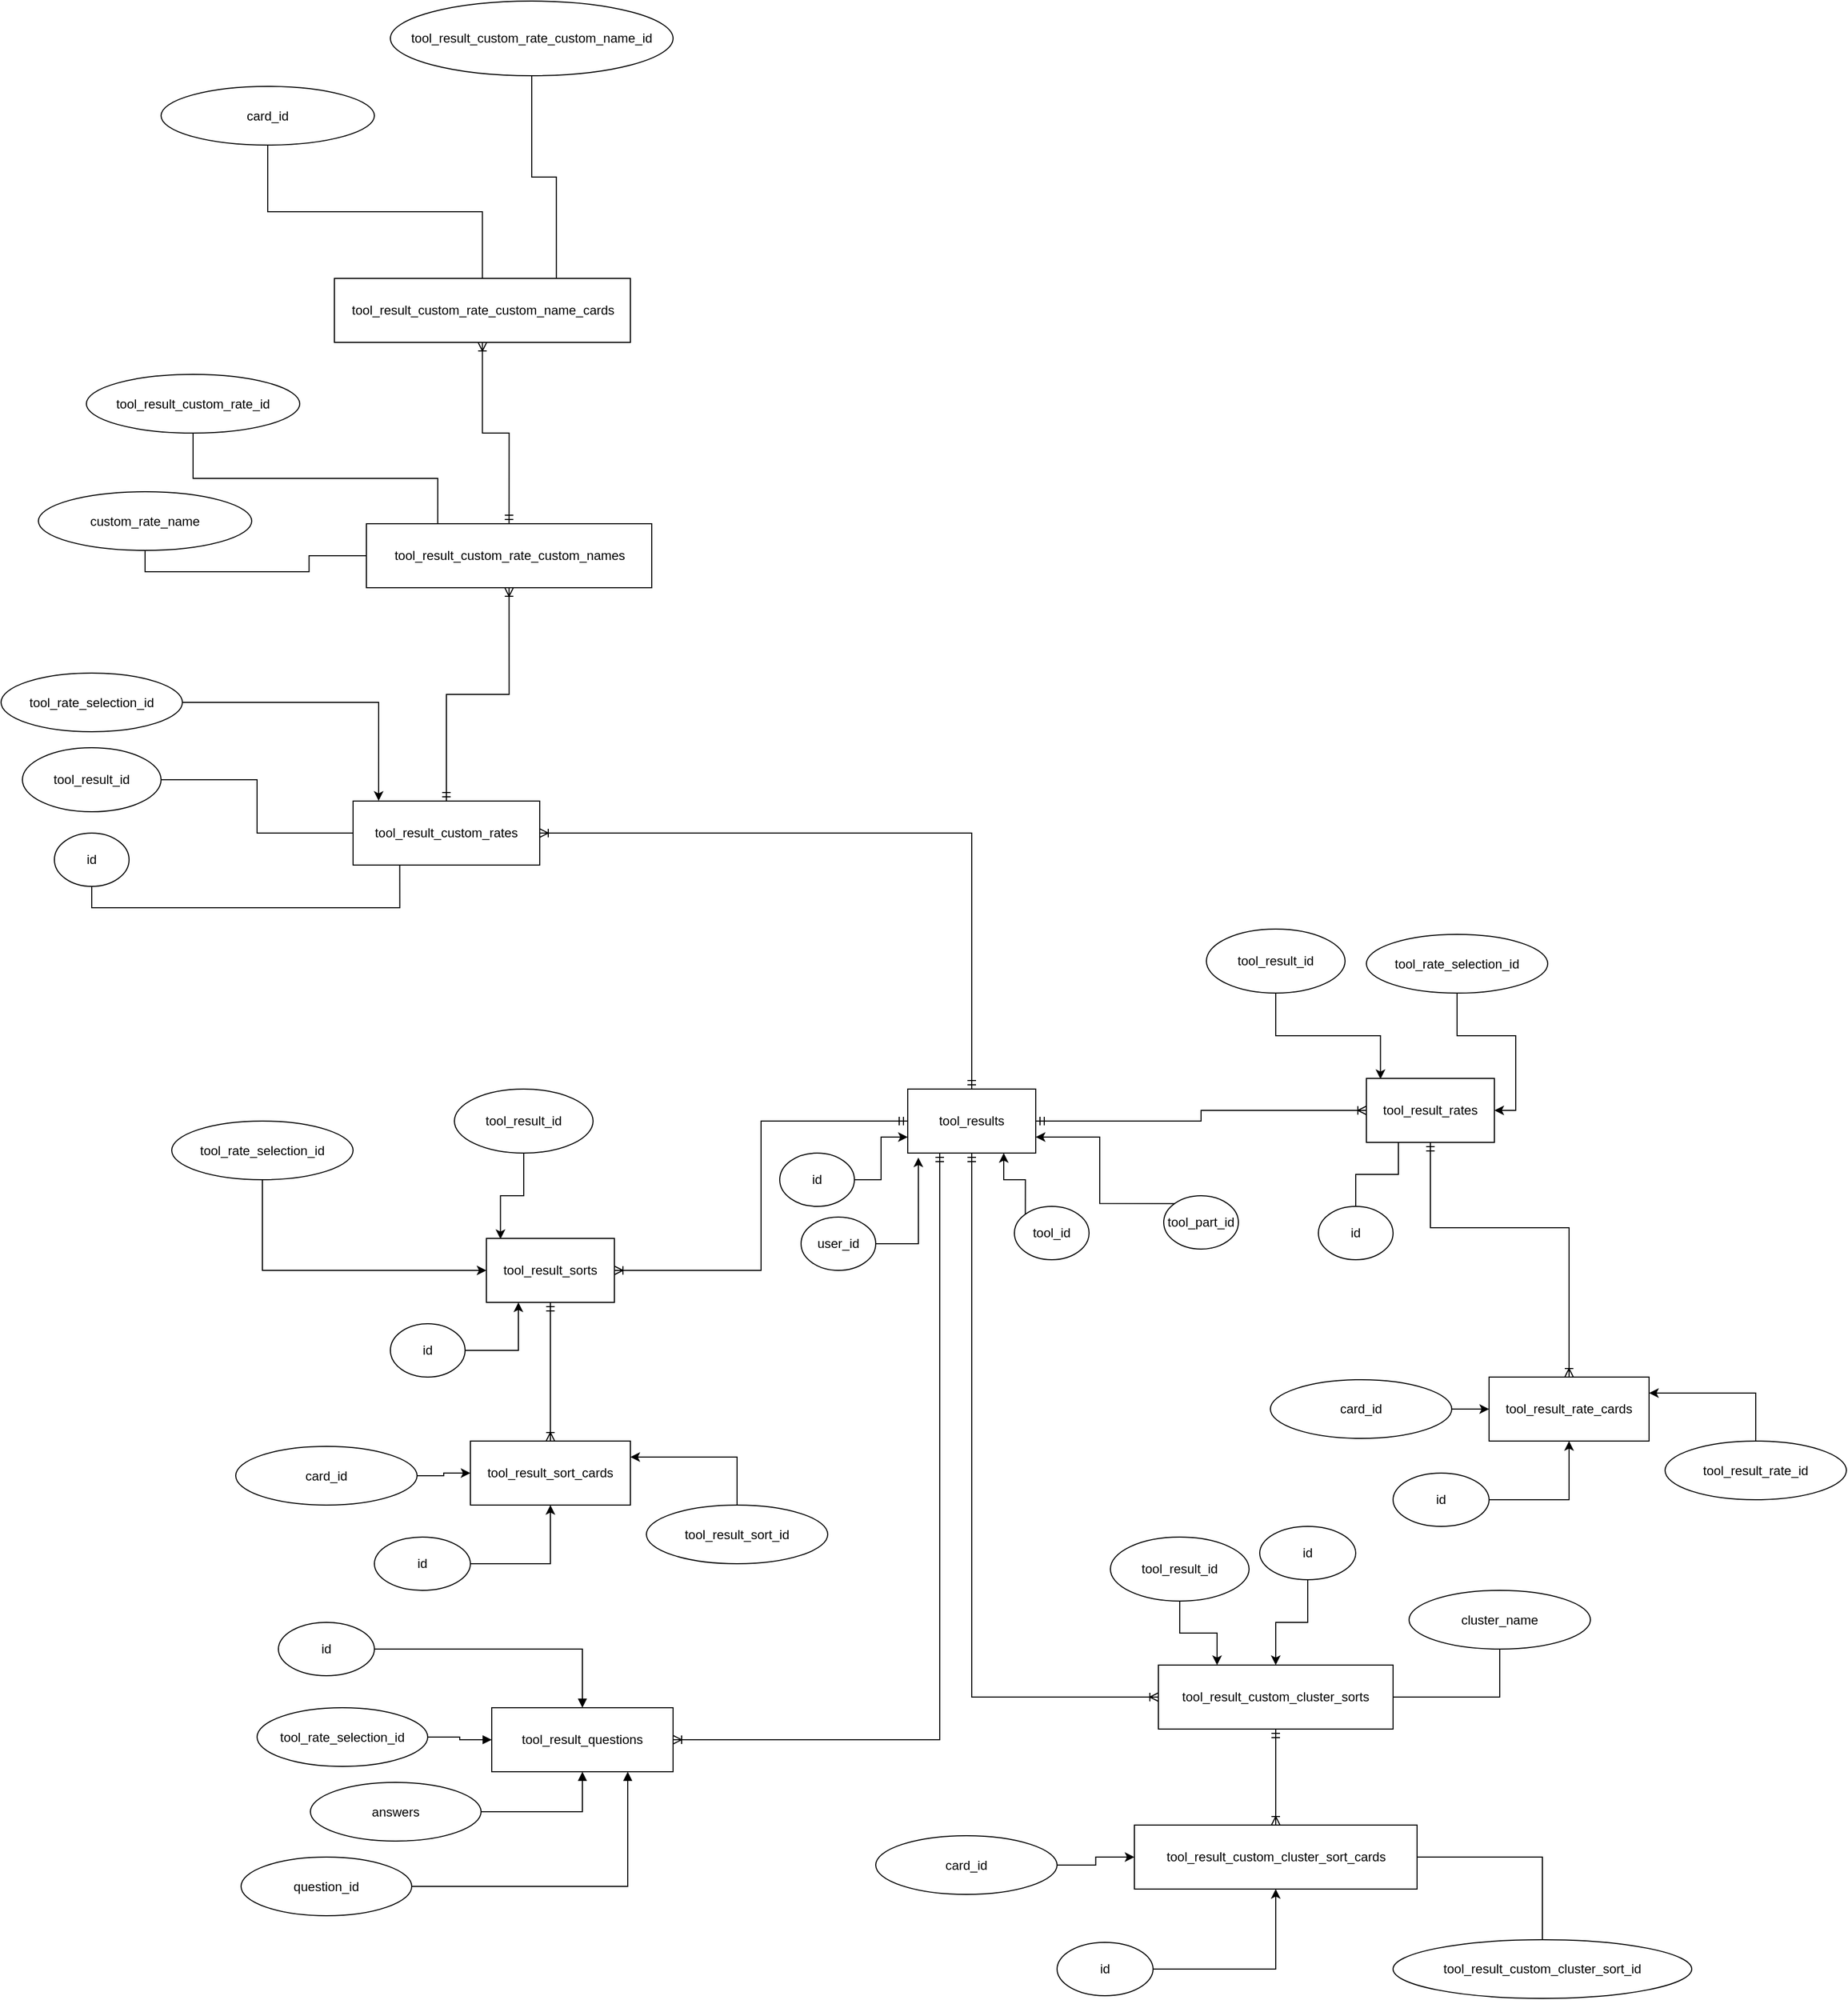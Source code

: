 <mxfile version="14.8.6" type="github">
  <diagram id="s0kK3envSmm_vPZ5UdHi" name="Page-1">
    <mxGraphModel dx="2071" dy="1744" grid="1" gridSize="10" guides="1" tooltips="1" connect="1" arrows="1" fold="1" page="1" pageScale="1" pageWidth="850" pageHeight="1100" math="0" shadow="0">
      <root>
        <mxCell id="0" />
        <mxCell id="1" parent="0" />
        <mxCell id="IBH5QyoZwOED5b6Hb1C7-21" style="edgeStyle=orthogonalEdgeStyle;rounded=0;orthogonalLoop=1;jettySize=auto;html=1;exitX=1;exitY=0.5;exitDx=0;exitDy=0;endArrow=ERoneToMany;endFill=0;startArrow=ERmandOne;startFill=0;" parent="1" source="IBH5QyoZwOED5b6Hb1C7-1" target="IBH5QyoZwOED5b6Hb1C7-9" edge="1">
          <mxGeometry relative="1" as="geometry" />
        </mxCell>
        <mxCell id="1Lqj4-aU47I2CfEqmCzf-34" style="edgeStyle=orthogonalEdgeStyle;rounded=0;orthogonalLoop=1;jettySize=auto;html=1;exitX=0;exitY=0.5;exitDx=0;exitDy=0;entryX=1;entryY=0.5;entryDx=0;entryDy=0;endArrow=ERoneToMany;endFill=0;startArrow=ERmandOne;startFill=0;" parent="1" source="IBH5QyoZwOED5b6Hb1C7-1" target="1Lqj4-aU47I2CfEqmCzf-14" edge="1">
          <mxGeometry relative="1" as="geometry" />
        </mxCell>
        <mxCell id="1Lqj4-aU47I2CfEqmCzf-50" style="edgeStyle=orthogonalEdgeStyle;rounded=0;orthogonalLoop=1;jettySize=auto;html=1;exitX=0.25;exitY=1;exitDx=0;exitDy=0;entryX=1;entryY=0.5;entryDx=0;entryDy=0;startArrow=ERmandOne;startFill=0;endArrow=ERoneToMany;endFill=0;" parent="1" source="IBH5QyoZwOED5b6Hb1C7-1" target="1Lqj4-aU47I2CfEqmCzf-37" edge="1">
          <mxGeometry relative="1" as="geometry" />
        </mxCell>
        <mxCell id="ljA7cv0OlBiPl5dgkO5F-6" style="edgeStyle=orthogonalEdgeStyle;rounded=0;orthogonalLoop=1;jettySize=auto;html=1;exitX=0.5;exitY=1;exitDx=0;exitDy=0;entryX=0;entryY=0.5;entryDx=0;entryDy=0;startArrow=ERmandOne;startFill=0;endArrow=ERoneToMany;endFill=0;" parent="1" source="IBH5QyoZwOED5b6Hb1C7-1" target="ljA7cv0OlBiPl5dgkO5F-1" edge="1">
          <mxGeometry relative="1" as="geometry" />
        </mxCell>
        <mxCell id="IBH5QyoZwOED5b6Hb1C7-1" value="tool_results" style="rounded=0;whiteSpace=wrap;html=1;" parent="1" vertex="1">
          <mxGeometry x="170" y="170" width="120" height="60" as="geometry" />
        </mxCell>
        <mxCell id="b0UbF2IqYbmgygXNMMR_-5" style="edgeStyle=orthogonalEdgeStyle;rounded=0;orthogonalLoop=1;jettySize=auto;html=1;exitX=1;exitY=0.5;exitDx=0;exitDy=0;entryX=0.083;entryY=1.07;entryDx=0;entryDy=0;entryPerimeter=0;" parent="1" source="IBH5QyoZwOED5b6Hb1C7-3" target="IBH5QyoZwOED5b6Hb1C7-1" edge="1">
          <mxGeometry relative="1" as="geometry" />
        </mxCell>
        <mxCell id="IBH5QyoZwOED5b6Hb1C7-3" value="user_id" style="ellipse;whiteSpace=wrap;html=1;" parent="1" vertex="1">
          <mxGeometry x="70" y="290" width="70" height="50" as="geometry" />
        </mxCell>
        <mxCell id="b0UbF2IqYbmgygXNMMR_-3" style="edgeStyle=orthogonalEdgeStyle;rounded=0;orthogonalLoop=1;jettySize=auto;html=1;exitX=0;exitY=0;exitDx=0;exitDy=0;entryX=0.75;entryY=1;entryDx=0;entryDy=0;" parent="1" source="IBH5QyoZwOED5b6Hb1C7-5" target="IBH5QyoZwOED5b6Hb1C7-1" edge="1">
          <mxGeometry relative="1" as="geometry" />
        </mxCell>
        <mxCell id="IBH5QyoZwOED5b6Hb1C7-5" value="tool_id" style="ellipse;whiteSpace=wrap;html=1;" parent="1" vertex="1">
          <mxGeometry x="270" y="280" width="70" height="50" as="geometry" />
        </mxCell>
        <mxCell id="IBH5QyoZwOED5b6Hb1C7-25" style="edgeStyle=orthogonalEdgeStyle;rounded=0;orthogonalLoop=1;jettySize=auto;html=1;exitX=0.5;exitY=1;exitDx=0;exitDy=0;entryX=0.5;entryY=0;entryDx=0;entryDy=0;startArrow=ERmandOne;startFill=0;endArrow=ERoneToMany;endFill=0;" parent="1" source="IBH5QyoZwOED5b6Hb1C7-9" target="IBH5QyoZwOED5b6Hb1C7-22" edge="1">
          <mxGeometry relative="1" as="geometry">
            <Array as="points">
              <mxPoint x="660" y="300" />
              <mxPoint x="790" y="300" />
            </Array>
          </mxGeometry>
        </mxCell>
        <mxCell id="IBH5QyoZwOED5b6Hb1C7-9" value="tool_result_rates" style="rounded=0;whiteSpace=wrap;html=1;" parent="1" vertex="1">
          <mxGeometry x="600" y="160" width="120" height="60" as="geometry" />
        </mxCell>
        <mxCell id="1Lqj4-aU47I2CfEqmCzf-36" style="edgeStyle=orthogonalEdgeStyle;rounded=0;orthogonalLoop=1;jettySize=auto;html=1;exitX=0.5;exitY=0;exitDx=0;exitDy=0;entryX=0.25;entryY=1;entryDx=0;entryDy=0;startArrow=none;startFill=0;endArrow=none;endFill=0;" parent="1" source="IBH5QyoZwOED5b6Hb1C7-10" target="IBH5QyoZwOED5b6Hb1C7-9" edge="1">
          <mxGeometry relative="1" as="geometry" />
        </mxCell>
        <mxCell id="IBH5QyoZwOED5b6Hb1C7-10" value="id" style="ellipse;whiteSpace=wrap;html=1;" parent="1" vertex="1">
          <mxGeometry x="555" y="280" width="70" height="50" as="geometry" />
        </mxCell>
        <mxCell id="IBH5QyoZwOED5b6Hb1C7-17" style="edgeStyle=orthogonalEdgeStyle;rounded=0;orthogonalLoop=1;jettySize=auto;html=1;exitX=0.5;exitY=1;exitDx=0;exitDy=0;entryX=0.11;entryY=0.01;entryDx=0;entryDy=0;entryPerimeter=0;" parent="1" source="IBH5QyoZwOED5b6Hb1C7-12" target="IBH5QyoZwOED5b6Hb1C7-9" edge="1">
          <mxGeometry relative="1" as="geometry" />
        </mxCell>
        <mxCell id="IBH5QyoZwOED5b6Hb1C7-12" value="tool_result_id" style="ellipse;whiteSpace=wrap;html=1;" parent="1" vertex="1">
          <mxGeometry x="450" y="20" width="130" height="60" as="geometry" />
        </mxCell>
        <mxCell id="IBH5QyoZwOED5b6Hb1C7-22" value="tool_result_rate_cards" style="rounded=0;whiteSpace=wrap;html=1;" parent="1" vertex="1">
          <mxGeometry x="715" y="440" width="150" height="60" as="geometry" />
        </mxCell>
        <mxCell id="1Lqj4-aU47I2CfEqmCzf-3" style="edgeStyle=orthogonalEdgeStyle;rounded=0;orthogonalLoop=1;jettySize=auto;html=1;exitX=0.5;exitY=1;exitDx=0;exitDy=0;entryX=1;entryY=0.5;entryDx=0;entryDy=0;" parent="1" source="IBH5QyoZwOED5b6Hb1C7-23" target="IBH5QyoZwOED5b6Hb1C7-9" edge="1">
          <mxGeometry relative="1" as="geometry" />
        </mxCell>
        <mxCell id="IBH5QyoZwOED5b6Hb1C7-23" value="tool_rate_selection_id" style="ellipse;whiteSpace=wrap;html=1;" parent="1" vertex="1">
          <mxGeometry x="600" y="25" width="170" height="55" as="geometry" />
        </mxCell>
        <mxCell id="1Lqj4-aU47I2CfEqmCzf-4" style="edgeStyle=orthogonalEdgeStyle;rounded=0;orthogonalLoop=1;jettySize=auto;html=1;exitX=1;exitY=0.5;exitDx=0;exitDy=0;" parent="1" source="IBH5QyoZwOED5b6Hb1C7-26" target="IBH5QyoZwOED5b6Hb1C7-22" edge="1">
          <mxGeometry relative="1" as="geometry" />
        </mxCell>
        <mxCell id="IBH5QyoZwOED5b6Hb1C7-26" value="id" style="ellipse;whiteSpace=wrap;html=1;" parent="1" vertex="1">
          <mxGeometry x="625" y="530" width="90" height="50" as="geometry" />
        </mxCell>
        <mxCell id="b0UbF2IqYbmgygXNMMR_-7" style="edgeStyle=orthogonalEdgeStyle;rounded=0;orthogonalLoop=1;jettySize=auto;html=1;exitX=1;exitY=0.5;exitDx=0;exitDy=0;entryX=0;entryY=0.75;entryDx=0;entryDy=0;" parent="1" source="1Lqj4-aU47I2CfEqmCzf-1" target="IBH5QyoZwOED5b6Hb1C7-1" edge="1">
          <mxGeometry relative="1" as="geometry" />
        </mxCell>
        <mxCell id="1Lqj4-aU47I2CfEqmCzf-1" value="id" style="ellipse;whiteSpace=wrap;html=1;" parent="1" vertex="1">
          <mxGeometry x="50" y="230" width="70" height="50" as="geometry" />
        </mxCell>
        <mxCell id="1Lqj4-aU47I2CfEqmCzf-6" style="edgeStyle=orthogonalEdgeStyle;rounded=0;orthogonalLoop=1;jettySize=auto;html=1;exitX=0.5;exitY=0;exitDx=0;exitDy=0;entryX=1;entryY=0.25;entryDx=0;entryDy=0;" parent="1" source="1Lqj4-aU47I2CfEqmCzf-5" target="IBH5QyoZwOED5b6Hb1C7-22" edge="1">
          <mxGeometry relative="1" as="geometry" />
        </mxCell>
        <mxCell id="1Lqj4-aU47I2CfEqmCzf-5" value="tool_result_rate_id" style="ellipse;whiteSpace=wrap;html=1;" parent="1" vertex="1">
          <mxGeometry x="880" y="500" width="170" height="55" as="geometry" />
        </mxCell>
        <mxCell id="1Lqj4-aU47I2CfEqmCzf-8" style="edgeStyle=orthogonalEdgeStyle;rounded=0;orthogonalLoop=1;jettySize=auto;html=1;exitX=1;exitY=0.5;exitDx=0;exitDy=0;" parent="1" source="1Lqj4-aU47I2CfEqmCzf-7" target="IBH5QyoZwOED5b6Hb1C7-22" edge="1">
          <mxGeometry relative="1" as="geometry" />
        </mxCell>
        <mxCell id="1Lqj4-aU47I2CfEqmCzf-7" value="card_id" style="ellipse;whiteSpace=wrap;html=1;" parent="1" vertex="1">
          <mxGeometry x="510" y="442.5" width="170" height="55" as="geometry" />
        </mxCell>
        <mxCell id="1Lqj4-aU47I2CfEqmCzf-13" style="edgeStyle=orthogonalEdgeStyle;rounded=0;orthogonalLoop=1;jettySize=auto;html=1;exitX=0.5;exitY=1;exitDx=0;exitDy=0;entryX=0.5;entryY=0;entryDx=0;entryDy=0;startArrow=ERmandOne;startFill=0;endArrow=ERoneToMany;endFill=0;" parent="1" source="1Lqj4-aU47I2CfEqmCzf-14" target="1Lqj4-aU47I2CfEqmCzf-19" edge="1">
          <mxGeometry relative="1" as="geometry" />
        </mxCell>
        <mxCell id="1Lqj4-aU47I2CfEqmCzf-14" value="tool_result_sorts" style="rounded=0;whiteSpace=wrap;html=1;" parent="1" vertex="1">
          <mxGeometry x="-225" y="310" width="120" height="60" as="geometry" />
        </mxCell>
        <mxCell id="1Lqj4-aU47I2CfEqmCzf-15" style="edgeStyle=orthogonalEdgeStyle;rounded=0;orthogonalLoop=1;jettySize=auto;html=1;exitX=1;exitY=0.5;exitDx=0;exitDy=0;entryX=0.25;entryY=1;entryDx=0;entryDy=0;" parent="1" source="1Lqj4-aU47I2CfEqmCzf-16" target="1Lqj4-aU47I2CfEqmCzf-14" edge="1">
          <mxGeometry relative="1" as="geometry" />
        </mxCell>
        <mxCell id="1Lqj4-aU47I2CfEqmCzf-16" value="id" style="ellipse;whiteSpace=wrap;html=1;" parent="1" vertex="1">
          <mxGeometry x="-315" y="390" width="70" height="50" as="geometry" />
        </mxCell>
        <mxCell id="1Lqj4-aU47I2CfEqmCzf-17" style="edgeStyle=orthogonalEdgeStyle;rounded=0;orthogonalLoop=1;jettySize=auto;html=1;exitX=0.5;exitY=1;exitDx=0;exitDy=0;entryX=0.11;entryY=0.01;entryDx=0;entryDy=0;entryPerimeter=0;" parent="1" source="1Lqj4-aU47I2CfEqmCzf-18" target="1Lqj4-aU47I2CfEqmCzf-14" edge="1">
          <mxGeometry relative="1" as="geometry" />
        </mxCell>
        <mxCell id="1Lqj4-aU47I2CfEqmCzf-18" value="tool_result_id" style="ellipse;whiteSpace=wrap;html=1;" parent="1" vertex="1">
          <mxGeometry x="-255" y="170" width="130" height="60" as="geometry" />
        </mxCell>
        <mxCell id="1Lqj4-aU47I2CfEqmCzf-19" value="tool_result_sort_cards" style="rounded=0;whiteSpace=wrap;html=1;" parent="1" vertex="1">
          <mxGeometry x="-240" y="500" width="150" height="60" as="geometry" />
        </mxCell>
        <mxCell id="1Lqj4-aU47I2CfEqmCzf-33" style="edgeStyle=orthogonalEdgeStyle;rounded=0;orthogonalLoop=1;jettySize=auto;html=1;exitX=0.5;exitY=1;exitDx=0;exitDy=0;entryX=0;entryY=0.5;entryDx=0;entryDy=0;" parent="1" source="1Lqj4-aU47I2CfEqmCzf-21" target="1Lqj4-aU47I2CfEqmCzf-14" edge="1">
          <mxGeometry relative="1" as="geometry" />
        </mxCell>
        <mxCell id="1Lqj4-aU47I2CfEqmCzf-21" value="tool_rate_selection_id" style="ellipse;whiteSpace=wrap;html=1;" parent="1" vertex="1">
          <mxGeometry x="-520" y="200" width="170" height="55" as="geometry" />
        </mxCell>
        <mxCell id="1Lqj4-aU47I2CfEqmCzf-22" style="edgeStyle=orthogonalEdgeStyle;rounded=0;orthogonalLoop=1;jettySize=auto;html=1;exitX=1;exitY=0.5;exitDx=0;exitDy=0;" parent="1" source="1Lqj4-aU47I2CfEqmCzf-23" target="1Lqj4-aU47I2CfEqmCzf-19" edge="1">
          <mxGeometry relative="1" as="geometry" />
        </mxCell>
        <mxCell id="1Lqj4-aU47I2CfEqmCzf-23" value="id" style="ellipse;whiteSpace=wrap;html=1;" parent="1" vertex="1">
          <mxGeometry x="-330" y="590" width="90" height="50" as="geometry" />
        </mxCell>
        <mxCell id="1Lqj4-aU47I2CfEqmCzf-24" style="edgeStyle=orthogonalEdgeStyle;rounded=0;orthogonalLoop=1;jettySize=auto;html=1;exitX=0.5;exitY=0;exitDx=0;exitDy=0;entryX=1;entryY=0.25;entryDx=0;entryDy=0;" parent="1" source="1Lqj4-aU47I2CfEqmCzf-25" target="1Lqj4-aU47I2CfEqmCzf-19" edge="1">
          <mxGeometry relative="1" as="geometry" />
        </mxCell>
        <mxCell id="1Lqj4-aU47I2CfEqmCzf-25" value="tool_result_sort_id" style="ellipse;whiteSpace=wrap;html=1;" parent="1" vertex="1">
          <mxGeometry x="-75" y="560" width="170" height="55" as="geometry" />
        </mxCell>
        <mxCell id="1Lqj4-aU47I2CfEqmCzf-31" style="edgeStyle=orthogonalEdgeStyle;rounded=0;orthogonalLoop=1;jettySize=auto;html=1;exitX=1;exitY=0.5;exitDx=0;exitDy=0;" parent="1" source="1Lqj4-aU47I2CfEqmCzf-27" target="1Lqj4-aU47I2CfEqmCzf-19" edge="1">
          <mxGeometry relative="1" as="geometry" />
        </mxCell>
        <mxCell id="1Lqj4-aU47I2CfEqmCzf-27" value="card_id" style="ellipse;whiteSpace=wrap;html=1;" parent="1" vertex="1">
          <mxGeometry x="-460" y="505" width="170" height="55" as="geometry" />
        </mxCell>
        <mxCell id="1Lqj4-aU47I2CfEqmCzf-37" value="tool_result_questions" style="rounded=0;whiteSpace=wrap;html=1;" parent="1" vertex="1">
          <mxGeometry x="-220" y="750" width="170" height="60" as="geometry" />
        </mxCell>
        <mxCell id="1Lqj4-aU47I2CfEqmCzf-41" style="edgeStyle=orthogonalEdgeStyle;rounded=0;orthogonalLoop=1;jettySize=auto;html=1;exitX=1;exitY=0.5;exitDx=0;exitDy=0;startArrow=none;startFill=0;endArrow=block;endFill=1;" parent="1" source="1Lqj4-aU47I2CfEqmCzf-38" target="1Lqj4-aU47I2CfEqmCzf-37" edge="1">
          <mxGeometry relative="1" as="geometry" />
        </mxCell>
        <mxCell id="1Lqj4-aU47I2CfEqmCzf-38" value="tool_rate_selection_id" style="ellipse;whiteSpace=wrap;html=1;" parent="1" vertex="1">
          <mxGeometry x="-440" y="750" width="160" height="55" as="geometry" />
        </mxCell>
        <mxCell id="1Lqj4-aU47I2CfEqmCzf-40" value="" style="edgeStyle=orthogonalEdgeStyle;rounded=0;orthogonalLoop=1;jettySize=auto;html=1;startArrow=none;startFill=0;endArrow=block;endFill=1;" parent="1" source="1Lqj4-aU47I2CfEqmCzf-39" target="1Lqj4-aU47I2CfEqmCzf-37" edge="1">
          <mxGeometry relative="1" as="geometry" />
        </mxCell>
        <mxCell id="1Lqj4-aU47I2CfEqmCzf-39" value="id" style="ellipse;whiteSpace=wrap;html=1;" parent="1" vertex="1">
          <mxGeometry x="-420" y="670" width="90" height="50" as="geometry" />
        </mxCell>
        <mxCell id="1Lqj4-aU47I2CfEqmCzf-43" style="edgeStyle=orthogonalEdgeStyle;rounded=0;orthogonalLoop=1;jettySize=auto;html=1;exitX=1;exitY=0.5;exitDx=0;exitDy=0;startArrow=none;startFill=0;endArrow=block;endFill=1;" parent="1" source="1Lqj4-aU47I2CfEqmCzf-42" target="1Lqj4-aU47I2CfEqmCzf-37" edge="1">
          <mxGeometry relative="1" as="geometry" />
        </mxCell>
        <mxCell id="1Lqj4-aU47I2CfEqmCzf-42" value="answers" style="ellipse;whiteSpace=wrap;html=1;" parent="1" vertex="1">
          <mxGeometry x="-390" y="820" width="160" height="55" as="geometry" />
        </mxCell>
        <mxCell id="b0UbF2IqYbmgygXNMMR_-4" style="edgeStyle=orthogonalEdgeStyle;rounded=0;orthogonalLoop=1;jettySize=auto;html=1;exitX=0;exitY=0;exitDx=0;exitDy=0;entryX=1;entryY=0.75;entryDx=0;entryDy=0;" parent="1" source="1Lqj4-aU47I2CfEqmCzf-46" target="IBH5QyoZwOED5b6Hb1C7-1" edge="1">
          <mxGeometry relative="1" as="geometry" />
        </mxCell>
        <mxCell id="1Lqj4-aU47I2CfEqmCzf-46" value="tool_part_id" style="ellipse;whiteSpace=wrap;html=1;" parent="1" vertex="1">
          <mxGeometry x="410" y="270" width="70" height="50" as="geometry" />
        </mxCell>
        <mxCell id="1Lqj4-aU47I2CfEqmCzf-49" style="edgeStyle=orthogonalEdgeStyle;rounded=0;orthogonalLoop=1;jettySize=auto;html=1;exitX=1;exitY=0.5;exitDx=0;exitDy=0;entryX=0.75;entryY=1;entryDx=0;entryDy=0;startArrow=none;startFill=0;endArrow=block;endFill=1;" parent="1" source="1Lqj4-aU47I2CfEqmCzf-48" target="1Lqj4-aU47I2CfEqmCzf-37" edge="1">
          <mxGeometry relative="1" as="geometry" />
        </mxCell>
        <mxCell id="1Lqj4-aU47I2CfEqmCzf-48" value="question_id" style="ellipse;whiteSpace=wrap;html=1;" parent="1" vertex="1">
          <mxGeometry x="-455" y="890" width="160" height="55" as="geometry" />
        </mxCell>
        <mxCell id="ljA7cv0OlBiPl5dgkO5F-14" style="edgeStyle=orthogonalEdgeStyle;rounded=0;orthogonalLoop=1;jettySize=auto;html=1;exitX=0.5;exitY=1;exitDx=0;exitDy=0;entryX=0.5;entryY=0;entryDx=0;entryDy=0;startArrow=ERmandOne;startFill=0;endArrow=ERoneToMany;endFill=0;" parent="1" source="ljA7cv0OlBiPl5dgkO5F-1" target="ljA7cv0OlBiPl5dgkO5F-7" edge="1">
          <mxGeometry relative="1" as="geometry" />
        </mxCell>
        <mxCell id="ljA7cv0OlBiPl5dgkO5F-17" style="edgeStyle=orthogonalEdgeStyle;rounded=0;orthogonalLoop=1;jettySize=auto;html=1;exitX=1;exitY=0.5;exitDx=0;exitDy=0;startArrow=none;startFill=0;endArrow=none;endFill=0;" parent="1" source="ljA7cv0OlBiPl5dgkO5F-1" target="ljA7cv0OlBiPl5dgkO5F-16" edge="1">
          <mxGeometry relative="1" as="geometry" />
        </mxCell>
        <mxCell id="ljA7cv0OlBiPl5dgkO5F-1" value="tool_result_custom_cluster_sorts" style="rounded=0;whiteSpace=wrap;html=1;" parent="1" vertex="1">
          <mxGeometry x="405" y="710" width="220" height="60" as="geometry" />
        </mxCell>
        <mxCell id="ljA7cv0OlBiPl5dgkO5F-3" style="edgeStyle=orthogonalEdgeStyle;rounded=0;orthogonalLoop=1;jettySize=auto;html=1;exitX=0.5;exitY=1;exitDx=0;exitDy=0;entryX=0.25;entryY=0;entryDx=0;entryDy=0;" parent="1" source="ljA7cv0OlBiPl5dgkO5F-2" target="ljA7cv0OlBiPl5dgkO5F-1" edge="1">
          <mxGeometry relative="1" as="geometry" />
        </mxCell>
        <mxCell id="ljA7cv0OlBiPl5dgkO5F-2" value="tool_result_id" style="ellipse;whiteSpace=wrap;html=1;" parent="1" vertex="1">
          <mxGeometry x="360" y="590" width="130" height="60" as="geometry" />
        </mxCell>
        <mxCell id="ljA7cv0OlBiPl5dgkO5F-5" style="edgeStyle=orthogonalEdgeStyle;rounded=0;orthogonalLoop=1;jettySize=auto;html=1;exitX=0.5;exitY=1;exitDx=0;exitDy=0;" parent="1" source="ljA7cv0OlBiPl5dgkO5F-4" target="ljA7cv0OlBiPl5dgkO5F-1" edge="1">
          <mxGeometry relative="1" as="geometry" />
        </mxCell>
        <mxCell id="ljA7cv0OlBiPl5dgkO5F-4" value="id" style="ellipse;whiteSpace=wrap;html=1;" parent="1" vertex="1">
          <mxGeometry x="500" y="580" width="90" height="50" as="geometry" />
        </mxCell>
        <mxCell id="ljA7cv0OlBiPl5dgkO5F-7" value="tool_result_custom_cluster_sort_cards" style="rounded=0;whiteSpace=wrap;html=1;" parent="1" vertex="1">
          <mxGeometry x="382.5" y="860" width="265" height="60" as="geometry" />
        </mxCell>
        <mxCell id="ljA7cv0OlBiPl5dgkO5F-8" style="edgeStyle=orthogonalEdgeStyle;rounded=0;orthogonalLoop=1;jettySize=auto;html=1;exitX=1;exitY=0.5;exitDx=0;exitDy=0;" parent="1" source="ljA7cv0OlBiPl5dgkO5F-9" target="ljA7cv0OlBiPl5dgkO5F-7" edge="1">
          <mxGeometry relative="1" as="geometry" />
        </mxCell>
        <mxCell id="ljA7cv0OlBiPl5dgkO5F-9" value="id" style="ellipse;whiteSpace=wrap;html=1;" parent="1" vertex="1">
          <mxGeometry x="310" y="970" width="90" height="50" as="geometry" />
        </mxCell>
        <mxCell id="ljA7cv0OlBiPl5dgkO5F-12" style="edgeStyle=orthogonalEdgeStyle;rounded=0;orthogonalLoop=1;jettySize=auto;html=1;exitX=1;exitY=0.5;exitDx=0;exitDy=0;" parent="1" source="ljA7cv0OlBiPl5dgkO5F-13" target="ljA7cv0OlBiPl5dgkO5F-7" edge="1">
          <mxGeometry relative="1" as="geometry" />
        </mxCell>
        <mxCell id="ljA7cv0OlBiPl5dgkO5F-13" value="card_id" style="ellipse;whiteSpace=wrap;html=1;" parent="1" vertex="1">
          <mxGeometry x="140" y="870" width="170" height="55" as="geometry" />
        </mxCell>
        <mxCell id="ljA7cv0OlBiPl5dgkO5F-18" style="edgeStyle=orthogonalEdgeStyle;rounded=0;orthogonalLoop=1;jettySize=auto;html=1;exitX=0.5;exitY=0;exitDx=0;exitDy=0;entryX=1;entryY=0.5;entryDx=0;entryDy=0;startArrow=none;startFill=0;endArrow=none;endFill=0;" parent="1" source="ljA7cv0OlBiPl5dgkO5F-15" target="ljA7cv0OlBiPl5dgkO5F-7" edge="1">
          <mxGeometry relative="1" as="geometry" />
        </mxCell>
        <mxCell id="ljA7cv0OlBiPl5dgkO5F-15" value="tool_result_custom_cluster_sort_id" style="ellipse;whiteSpace=wrap;html=1;" parent="1" vertex="1">
          <mxGeometry x="625" y="967.5" width="280" height="55" as="geometry" />
        </mxCell>
        <mxCell id="ljA7cv0OlBiPl5dgkO5F-16" value="cluster_name" style="ellipse;whiteSpace=wrap;html=1;" parent="1" vertex="1">
          <mxGeometry x="640" y="640" width="170" height="55" as="geometry" />
        </mxCell>
        <mxCell id="b0UbF2IqYbmgygXNMMR_-8" style="edgeStyle=orthogonalEdgeStyle;rounded=0;orthogonalLoop=1;jettySize=auto;html=1;exitX=1;exitY=0.5;exitDx=0;exitDy=0;endArrow=ERmandOne;endFill=0;startArrow=ERoneToMany;startFill=0;" parent="1" source="b0UbF2IqYbmgygXNMMR_-1" target="IBH5QyoZwOED5b6Hb1C7-1" edge="1">
          <mxGeometry relative="1" as="geometry" />
        </mxCell>
        <mxCell id="b0UbF2IqYbmgygXNMMR_-24" style="edgeStyle=orthogonalEdgeStyle;rounded=0;orthogonalLoop=1;jettySize=auto;html=1;exitX=0.5;exitY=0;exitDx=0;exitDy=0;entryX=0.5;entryY=1;entryDx=0;entryDy=0;startArrow=ERmandOne;startFill=0;endArrow=ERoneToMany;endFill=0;" parent="1" source="b0UbF2IqYbmgygXNMMR_-1" target="b0UbF2IqYbmgygXNMMR_-18" edge="1">
          <mxGeometry relative="1" as="geometry" />
        </mxCell>
        <mxCell id="b0UbF2IqYbmgygXNMMR_-1" value="tool_result_custom_rates" style="rounded=0;whiteSpace=wrap;html=1;" parent="1" vertex="1">
          <mxGeometry x="-350" y="-100" width="175" height="60" as="geometry" />
        </mxCell>
        <mxCell id="b0UbF2IqYbmgygXNMMR_-10" style="edgeStyle=orthogonalEdgeStyle;rounded=0;orthogonalLoop=1;jettySize=auto;html=1;exitX=1;exitY=0.5;exitDx=0;exitDy=0;entryX=0;entryY=0.5;entryDx=0;entryDy=0;startArrow=none;startFill=0;endArrow=none;endFill=0;" parent="1" source="b0UbF2IqYbmgygXNMMR_-2" target="b0UbF2IqYbmgygXNMMR_-1" edge="1">
          <mxGeometry relative="1" as="geometry" />
        </mxCell>
        <mxCell id="b0UbF2IqYbmgygXNMMR_-2" value="tool_result_id" style="ellipse;whiteSpace=wrap;html=1;" parent="1" vertex="1">
          <mxGeometry x="-660" y="-150" width="130" height="60" as="geometry" />
        </mxCell>
        <mxCell id="B3Fq9-5eml70LZsNRc7R-2" style="edgeStyle=orthogonalEdgeStyle;rounded=0;orthogonalLoop=1;jettySize=auto;html=1;exitX=1;exitY=0.5;exitDx=0;exitDy=0;entryX=0.137;entryY=-0.004;entryDx=0;entryDy=0;entryPerimeter=0;" edge="1" parent="1" source="b0UbF2IqYbmgygXNMMR_-9" target="b0UbF2IqYbmgygXNMMR_-1">
          <mxGeometry relative="1" as="geometry" />
        </mxCell>
        <mxCell id="b0UbF2IqYbmgygXNMMR_-9" value="tool_rate_selection_id" style="ellipse;whiteSpace=wrap;html=1;" parent="1" vertex="1">
          <mxGeometry x="-680" y="-220" width="170" height="55" as="geometry" />
        </mxCell>
        <mxCell id="b0UbF2IqYbmgygXNMMR_-15" style="edgeStyle=orthogonalEdgeStyle;rounded=0;orthogonalLoop=1;jettySize=auto;html=1;exitX=0.5;exitY=1;exitDx=0;exitDy=0;entryX=0.25;entryY=1;entryDx=0;entryDy=0;startArrow=none;startFill=0;endArrow=none;endFill=0;" parent="1" source="b0UbF2IqYbmgygXNMMR_-12" target="b0UbF2IqYbmgygXNMMR_-1" edge="1">
          <mxGeometry relative="1" as="geometry" />
        </mxCell>
        <mxCell id="b0UbF2IqYbmgygXNMMR_-12" value="id" style="ellipse;whiteSpace=wrap;html=1;" parent="1" vertex="1">
          <mxGeometry x="-630" y="-70" width="70" height="50" as="geometry" />
        </mxCell>
        <mxCell id="b0UbF2IqYbmgygXNMMR_-25" style="edgeStyle=orthogonalEdgeStyle;rounded=0;orthogonalLoop=1;jettySize=auto;html=1;exitX=0.5;exitY=0;exitDx=0;exitDy=0;startArrow=ERmandOne;startFill=0;endArrow=ERoneToMany;endFill=0;" parent="1" source="b0UbF2IqYbmgygXNMMR_-18" target="b0UbF2IqYbmgygXNMMR_-23" edge="1">
          <mxGeometry relative="1" as="geometry" />
        </mxCell>
        <mxCell id="b0UbF2IqYbmgygXNMMR_-18" value="tool_result_custom_rate_custom_names" style="rounded=0;whiteSpace=wrap;html=1;" parent="1" vertex="1">
          <mxGeometry x="-337.5" y="-360" width="267.5" height="60" as="geometry" />
        </mxCell>
        <mxCell id="b0UbF2IqYbmgygXNMMR_-20" style="edgeStyle=orthogonalEdgeStyle;rounded=0;orthogonalLoop=1;jettySize=auto;html=1;exitX=0.5;exitY=1;exitDx=0;exitDy=0;entryX=0.25;entryY=0;entryDx=0;entryDy=0;startArrow=none;startFill=0;endArrow=none;endFill=0;" parent="1" source="b0UbF2IqYbmgygXNMMR_-19" target="b0UbF2IqYbmgygXNMMR_-18" edge="1">
          <mxGeometry relative="1" as="geometry" />
        </mxCell>
        <mxCell id="b0UbF2IqYbmgygXNMMR_-19" value="tool_result_custom_rate_id" style="ellipse;whiteSpace=wrap;html=1;" parent="1" vertex="1">
          <mxGeometry x="-600" y="-500" width="200" height="55" as="geometry" />
        </mxCell>
        <mxCell id="b0UbF2IqYbmgygXNMMR_-22" style="edgeStyle=orthogonalEdgeStyle;rounded=0;orthogonalLoop=1;jettySize=auto;html=1;exitX=0.5;exitY=1;exitDx=0;exitDy=0;startArrow=none;startFill=0;endArrow=none;endFill=0;" parent="1" source="b0UbF2IqYbmgygXNMMR_-21" target="b0UbF2IqYbmgygXNMMR_-18" edge="1">
          <mxGeometry relative="1" as="geometry" />
        </mxCell>
        <mxCell id="b0UbF2IqYbmgygXNMMR_-21" value="custom_rate_name" style="ellipse;whiteSpace=wrap;html=1;" parent="1" vertex="1">
          <mxGeometry x="-645" y="-390" width="200" height="55" as="geometry" />
        </mxCell>
        <mxCell id="b0UbF2IqYbmgygXNMMR_-23" value="tool_result_custom_rate_custom_name_cards" style="rounded=0;whiteSpace=wrap;html=1;" parent="1" vertex="1">
          <mxGeometry x="-367.5" y="-590" width="277.5" height="60" as="geometry" />
        </mxCell>
        <mxCell id="b0UbF2IqYbmgygXNMMR_-27" style="edgeStyle=orthogonalEdgeStyle;rounded=0;orthogonalLoop=1;jettySize=auto;html=1;exitX=0.5;exitY=1;exitDx=0;exitDy=0;startArrow=none;startFill=0;endArrow=none;endFill=0;" parent="1" source="b0UbF2IqYbmgygXNMMR_-26" target="b0UbF2IqYbmgygXNMMR_-23" edge="1">
          <mxGeometry relative="1" as="geometry" />
        </mxCell>
        <mxCell id="b0UbF2IqYbmgygXNMMR_-26" value="card_id" style="ellipse;whiteSpace=wrap;html=1;" parent="1" vertex="1">
          <mxGeometry x="-530" y="-770" width="200" height="55" as="geometry" />
        </mxCell>
        <mxCell id="b0UbF2IqYbmgygXNMMR_-29" style="edgeStyle=orthogonalEdgeStyle;rounded=0;orthogonalLoop=1;jettySize=auto;html=1;exitX=0.5;exitY=1;exitDx=0;exitDy=0;entryX=0.75;entryY=0;entryDx=0;entryDy=0;startArrow=none;startFill=0;endArrow=none;endFill=0;" parent="1" source="b0UbF2IqYbmgygXNMMR_-28" target="b0UbF2IqYbmgygXNMMR_-23" edge="1">
          <mxGeometry relative="1" as="geometry" />
        </mxCell>
        <mxCell id="b0UbF2IqYbmgygXNMMR_-28" value="tool_result_custom_rate_custom_name_id" style="ellipse;whiteSpace=wrap;html=1;" parent="1" vertex="1">
          <mxGeometry x="-315" y="-850" width="265" height="70" as="geometry" />
        </mxCell>
      </root>
    </mxGraphModel>
  </diagram>
</mxfile>
